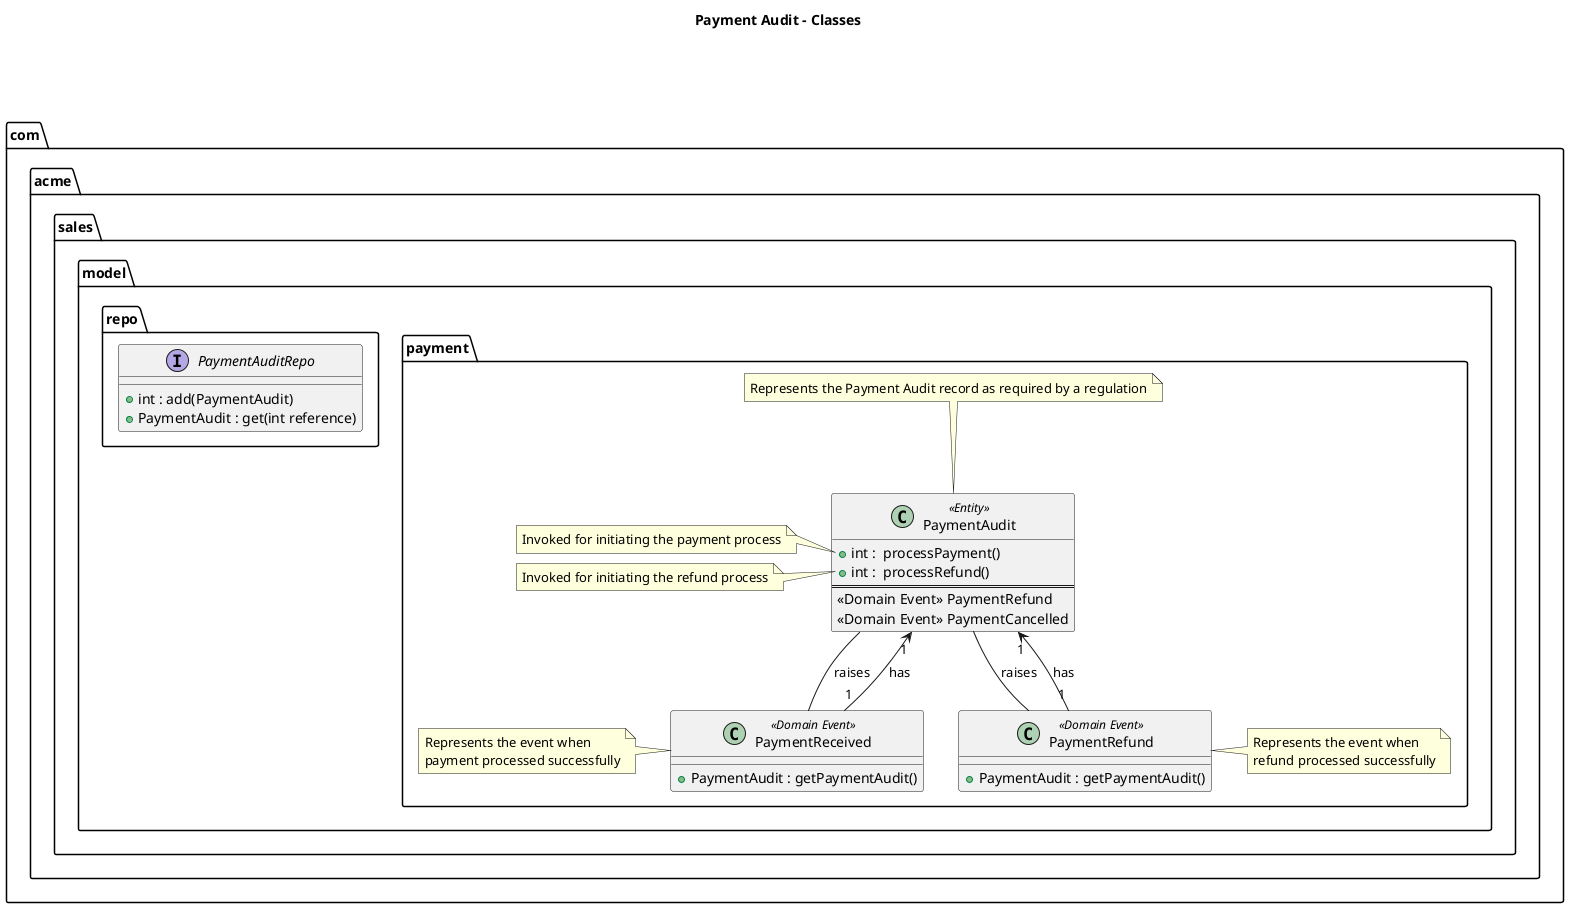 @startuml

package com.acme.sales.model.payment {
    class PaymentAudit <<Entity>> {
        + int :  processPayment()
        + int :  processRefund()
        ==
        <<Domain Event>> PaymentRefund
        <<Domain Event>> PaymentCancelled
    }
    note top of PaymentAudit : Represents the Payment Audit record as required by a regulation
    note left of PaymentAudit::"processPayment()"
        Invoked for initiating the payment process
    end note
    note left of PaymentAudit::"processRefund()"
        Invoked for initiating the refund process
    end note

    class PaymentReceived <<Domain Event>> {
        + PaymentAudit : getPaymentAudit()
    }
    note left of PaymentReceived
        Represents the event when
        payment processed successfully
    end note

    class PaymentRefund <<Domain Event>> {
        + PaymentAudit : getPaymentAudit()
    }
    note right of PaymentRefund
        Represents the event when
        refund processed successfully
    end note
}

PaymentAudit -- PaymentReceived : raises
PaymentAudit -- PaymentRefund : raises

PaymentReceived "1" --> "1" PaymentAudit : has
PaymentRefund "1" --> "1" PaymentAudit  : has

package com.acme.sales.model.repo{
    interface PaymentAuditRepo {
        + int : add(PaymentAudit)
        + PaymentAudit : get(int reference)
    }
}

title Payment Audit - Classes\n\n\n\n

@enduml